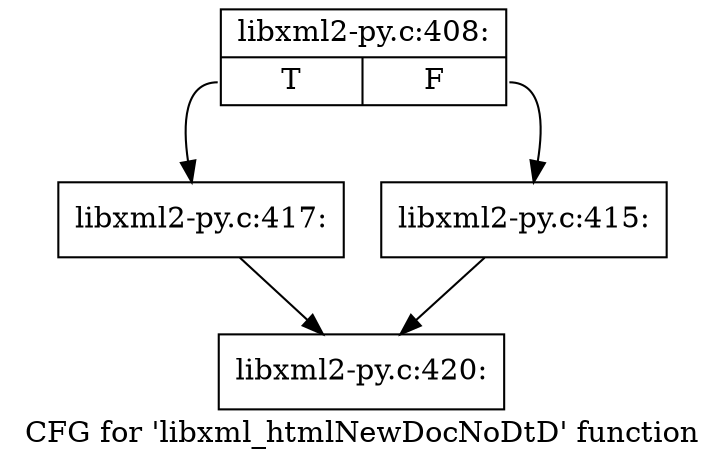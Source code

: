 digraph "CFG for 'libxml_htmlNewDocNoDtD' function" {
	label="CFG for 'libxml_htmlNewDocNoDtD' function";

	Node0x3c02a40 [shape=record,label="{libxml2-py.c:408:|{<s0>T|<s1>F}}"];
	Node0x3c02a40:s0 -> Node0x3c046b0;
	Node0x3c02a40:s1 -> Node0x3c04660;
	Node0x3c04660 [shape=record,label="{libxml2-py.c:415:}"];
	Node0x3c04660 -> Node0x3c02bd0;
	Node0x3c046b0 [shape=record,label="{libxml2-py.c:417:}"];
	Node0x3c046b0 -> Node0x3c02bd0;
	Node0x3c02bd0 [shape=record,label="{libxml2-py.c:420:}"];
}
